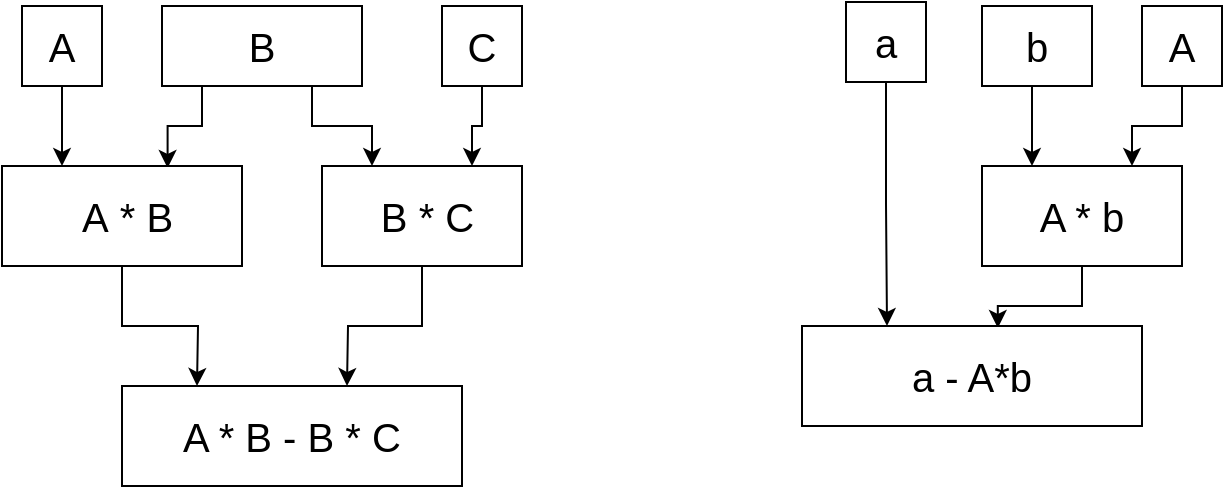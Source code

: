 <mxfile version="13.1.1" type="device"><diagram id="miUIGjHudFRJNhc0M247" name="Page-1"><mxGraphModel dx="1062" dy="584" grid="1" gridSize="10" guides="1" tooltips="1" connect="1" arrows="1" fold="1" page="1" pageScale="1" pageWidth="1169" pageHeight="827" math="0" shadow="0"><root><mxCell id="0"/><mxCell id="1" parent="0"/><mxCell id="LsBBCGXqmGBWsAig2fma-1" style="edgeStyle=orthogonalEdgeStyle;rounded=0;orthogonalLoop=1;jettySize=auto;html=1;entryX=0.25;entryY=0;entryDx=0;entryDy=0;" edge="1" parent="1" source="LsBBCGXqmGBWsAig2fma-2" target="LsBBCGXqmGBWsAig2fma-18"><mxGeometry relative="1" as="geometry"/></mxCell><mxCell id="LsBBCGXqmGBWsAig2fma-2" value="&lt;font style=&quot;font-size: 20px&quot;&gt;A&lt;/font&gt;" style="rounded=0;whiteSpace=wrap;html=1;" vertex="1" parent="1"><mxGeometry x="120" y="40" width="40" height="40" as="geometry"/></mxCell><mxCell id="LsBBCGXqmGBWsAig2fma-3" style="edgeStyle=orthogonalEdgeStyle;rounded=0;orthogonalLoop=1;jettySize=auto;html=1;entryX=0.69;entryY=0.02;entryDx=0;entryDy=0;entryPerimeter=0;" edge="1" parent="1" source="LsBBCGXqmGBWsAig2fma-4" target="LsBBCGXqmGBWsAig2fma-18"><mxGeometry relative="1" as="geometry"><Array as="points"><mxPoint x="210" y="100"/><mxPoint x="193" y="100"/></Array></mxGeometry></mxCell><mxCell id="LsBBCGXqmGBWsAig2fma-26" style="edgeStyle=orthogonalEdgeStyle;rounded=0;orthogonalLoop=1;jettySize=auto;html=1;exitX=0.75;exitY=1;exitDx=0;exitDy=0;entryX=0.25;entryY=0;entryDx=0;entryDy=0;" edge="1" parent="1" source="LsBBCGXqmGBWsAig2fma-4" target="LsBBCGXqmGBWsAig2fma-20"><mxGeometry relative="1" as="geometry"/></mxCell><mxCell id="LsBBCGXqmGBWsAig2fma-4" value="&lt;span style=&quot;font-size: 20px&quot;&gt;B&lt;/span&gt;" style="rounded=0;whiteSpace=wrap;html=1;" vertex="1" parent="1"><mxGeometry x="190" y="40" width="100" height="40" as="geometry"/></mxCell><mxCell id="LsBBCGXqmGBWsAig2fma-7" style="edgeStyle=orthogonalEdgeStyle;rounded=0;orthogonalLoop=1;jettySize=auto;html=1;entryX=0.75;entryY=0;entryDx=0;entryDy=0;" edge="1" parent="1" source="LsBBCGXqmGBWsAig2fma-8" target="LsBBCGXqmGBWsAig2fma-20"><mxGeometry relative="1" as="geometry"/></mxCell><mxCell id="LsBBCGXqmGBWsAig2fma-8" value="&lt;span style=&quot;font-size: 20px&quot;&gt;C&lt;/span&gt;" style="rounded=0;whiteSpace=wrap;html=1;" vertex="1" parent="1"><mxGeometry x="330" y="40" width="40" height="40" as="geometry"/></mxCell><mxCell id="LsBBCGXqmGBWsAig2fma-17" style="edgeStyle=orthogonalEdgeStyle;rounded=0;orthogonalLoop=1;jettySize=auto;html=1;entryX=0.25;entryY=0;entryDx=0;entryDy=0;" edge="1" parent="1" source="LsBBCGXqmGBWsAig2fma-18"><mxGeometry relative="1" as="geometry"><mxPoint x="207.5" y="230" as="targetPoint"/></mxGeometry></mxCell><mxCell id="LsBBCGXqmGBWsAig2fma-18" value="&lt;span style=&quot;font-size: 20px&quot;&gt;&amp;nbsp;&lt;/span&gt;&lt;span style=&quot;font-size: 20px&quot;&gt;A&lt;/span&gt;&lt;span style=&quot;font-size: 20px&quot;&gt;&amp;nbsp;* B&lt;/span&gt;" style="rounded=0;whiteSpace=wrap;html=1;" vertex="1" parent="1"><mxGeometry x="110" y="120" width="120" height="50" as="geometry"/></mxCell><mxCell id="LsBBCGXqmGBWsAig2fma-19" style="edgeStyle=orthogonalEdgeStyle;rounded=0;orthogonalLoop=1;jettySize=auto;html=1;entryX=0.75;entryY=0;entryDx=0;entryDy=0;" edge="1" parent="1" source="LsBBCGXqmGBWsAig2fma-20"><mxGeometry relative="1" as="geometry"><mxPoint x="282.5" y="230" as="targetPoint"/></mxGeometry></mxCell><mxCell id="LsBBCGXqmGBWsAig2fma-20" value="&lt;span style=&quot;font-size: 20px&quot;&gt;&amp;nbsp;B&lt;/span&gt;&lt;span style=&quot;font-size: 20px&quot;&gt;&amp;nbsp;* C&lt;/span&gt;" style="rounded=0;whiteSpace=wrap;html=1;" vertex="1" parent="1"><mxGeometry x="270" y="120" width="100" height="50" as="geometry"/></mxCell><mxCell id="LsBBCGXqmGBWsAig2fma-27" value="&lt;font style=&quot;font-size: 20px&quot;&gt;A * B - B * C&lt;/font&gt;" style="rounded=0;whiteSpace=wrap;html=1;" vertex="1" parent="1"><mxGeometry x="170" y="230" width="170" height="50" as="geometry"/></mxCell><mxCell id="LsBBCGXqmGBWsAig2fma-44" style="edgeStyle=orthogonalEdgeStyle;rounded=0;orthogonalLoop=1;jettySize=auto;html=1;entryX=0.25;entryY=0;entryDx=0;entryDy=0;" edge="1" parent="1" source="LsBBCGXqmGBWsAig2fma-30" target="LsBBCGXqmGBWsAig2fma-40"><mxGeometry relative="1" as="geometry"/></mxCell><mxCell id="LsBBCGXqmGBWsAig2fma-30" value="&lt;span style=&quot;font-size: 20px&quot;&gt;a&lt;/span&gt;" style="rounded=0;whiteSpace=wrap;html=1;" vertex="1" parent="1"><mxGeometry x="532" y="38" width="40" height="40" as="geometry"/></mxCell><mxCell id="LsBBCGXqmGBWsAig2fma-32" style="edgeStyle=orthogonalEdgeStyle;rounded=0;orthogonalLoop=1;jettySize=auto;html=1;exitX=0.75;exitY=1;exitDx=0;exitDy=0;entryX=0.25;entryY=0;entryDx=0;entryDy=0;" edge="1" parent="1" source="LsBBCGXqmGBWsAig2fma-33" target="LsBBCGXqmGBWsAig2fma-39"><mxGeometry relative="1" as="geometry"><Array as="points"><mxPoint x="625" y="80"/></Array></mxGeometry></mxCell><mxCell id="LsBBCGXqmGBWsAig2fma-33" value="&lt;span style=&quot;font-size: 20px&quot;&gt;b&lt;/span&gt;" style="rounded=0;whiteSpace=wrap;html=1;" vertex="1" parent="1"><mxGeometry x="600" y="40" width="55" height="40" as="geometry"/></mxCell><mxCell id="LsBBCGXqmGBWsAig2fma-34" style="edgeStyle=orthogonalEdgeStyle;rounded=0;orthogonalLoop=1;jettySize=auto;html=1;entryX=0.75;entryY=0;entryDx=0;entryDy=0;" edge="1" parent="1" source="LsBBCGXqmGBWsAig2fma-35" target="LsBBCGXqmGBWsAig2fma-39"><mxGeometry relative="1" as="geometry"/></mxCell><mxCell id="LsBBCGXqmGBWsAig2fma-35" value="&lt;span style=&quot;font-size: 20px&quot;&gt;A&lt;/span&gt;" style="rounded=0;whiteSpace=wrap;html=1;" vertex="1" parent="1"><mxGeometry x="680" y="40" width="40" height="40" as="geometry"/></mxCell><mxCell id="LsBBCGXqmGBWsAig2fma-42" style="edgeStyle=orthogonalEdgeStyle;rounded=0;orthogonalLoop=1;jettySize=auto;html=1;entryX=0.576;entryY=0.02;entryDx=0;entryDy=0;entryPerimeter=0;" edge="1" parent="1" source="LsBBCGXqmGBWsAig2fma-39" target="LsBBCGXqmGBWsAig2fma-40"><mxGeometry relative="1" as="geometry"/></mxCell><mxCell id="LsBBCGXqmGBWsAig2fma-39" value="&lt;span style=&quot;font-size: 20px&quot;&gt;A * b&lt;/span&gt;" style="rounded=0;whiteSpace=wrap;html=1;" vertex="1" parent="1"><mxGeometry x="600" y="120" width="100" height="50" as="geometry"/></mxCell><mxCell id="LsBBCGXqmGBWsAig2fma-40" value="&lt;font style=&quot;font-size: 20px&quot;&gt;a - A*b&lt;/font&gt;" style="rounded=0;whiteSpace=wrap;html=1;" vertex="1" parent="1"><mxGeometry x="510" y="200" width="170" height="50" as="geometry"/></mxCell></root></mxGraphModel></diagram></mxfile>